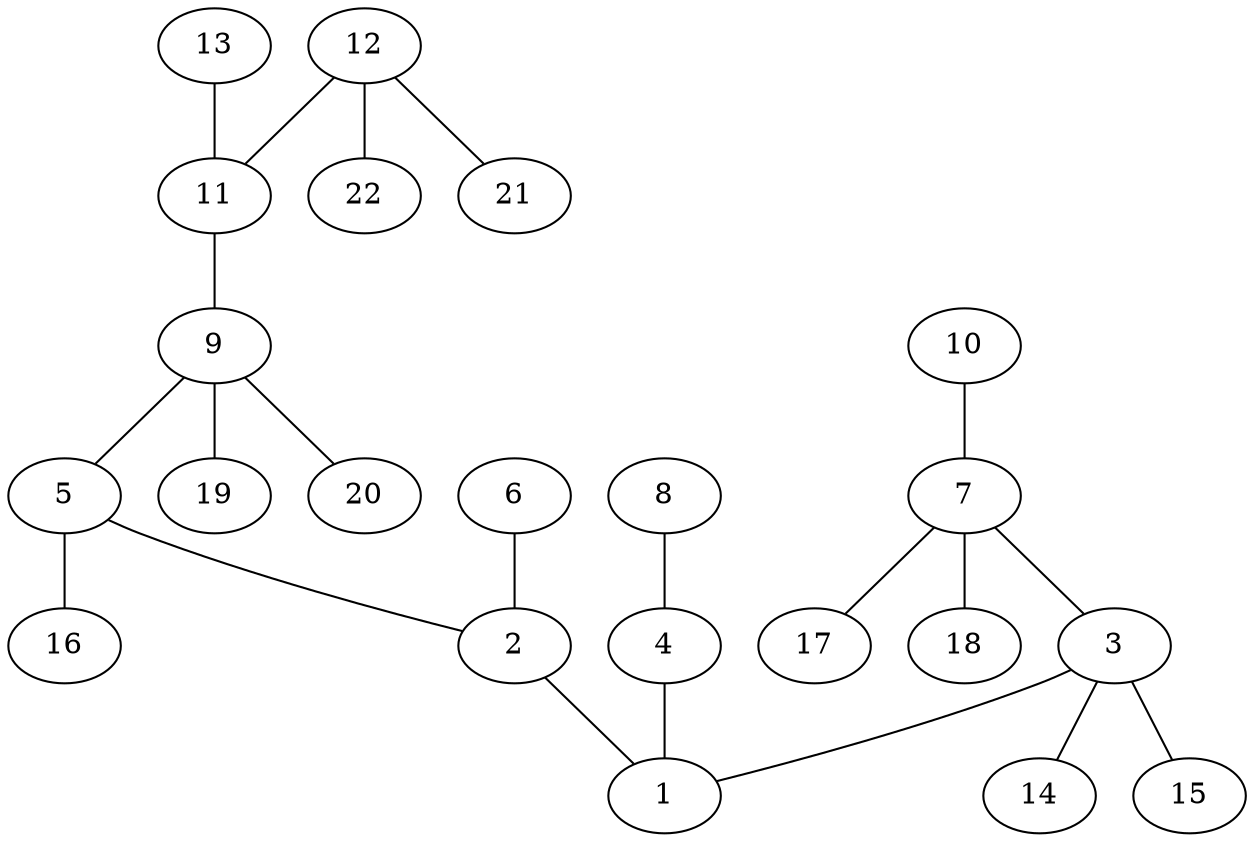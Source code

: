 graph molecule_2642 {
	1	 [chem=N];
	2	 [chem=C];
	2 -- 1	 [valence=1];
	3	 [chem=C];
	3 -- 1	 [valence=1];
	14	 [chem=H];
	3 -- 14	 [valence=1];
	15	 [chem=H];
	3 -- 15	 [valence=1];
	4	 [chem=N];
	4 -- 1	 [valence=1];
	5	 [chem=N];
	5 -- 2	 [valence=1];
	16	 [chem=H];
	5 -- 16	 [valence=1];
	6	 [chem=O];
	6 -- 2	 [valence=2];
	7	 [chem=C];
	7 -- 3	 [valence=1];
	17	 [chem=H];
	7 -- 17	 [valence=1];
	18	 [chem=H];
	7 -- 18	 [valence=1];
	8	 [chem=O];
	8 -- 4	 [valence=2];
	9	 [chem=C];
	9 -- 5	 [valence=1];
	19	 [chem=H];
	9 -- 19	 [valence=1];
	20	 [chem=H];
	9 -- 20	 [valence=1];
	10	 [chem=Cl];
	10 -- 7	 [valence=1];
	11	 [chem=C];
	11 -- 9	 [valence=1];
	12	 [chem=N];
	12 -- 11	 [valence=1];
	21	 [chem=H];
	12 -- 21	 [valence=1];
	22	 [chem=H];
	12 -- 22	 [valence=1];
	13	 [chem=O];
	13 -- 11	 [valence=2];
}
